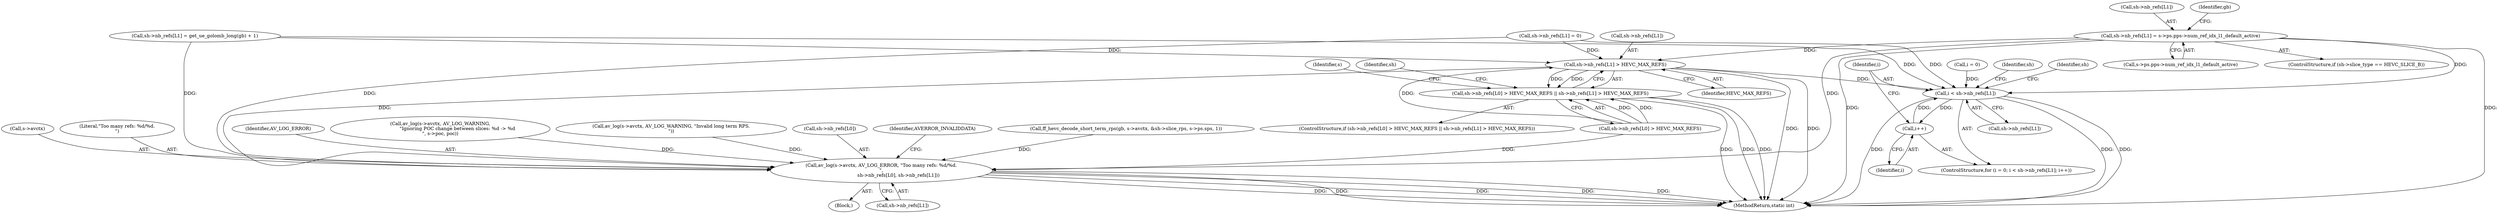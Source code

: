 digraph "0_FFmpeg_54655623a82632e7624714d7b2a3e039dc5faa7e_0@array" {
"1001136" [label="(Call,sh->nb_refs[L1] = s->ps.pps->num_ref_idx_l1_default_active)"];
"1001188" [label="(Call,sh->nb_refs[L1] > HEVC_MAX_REFS)"];
"1001180" [label="(Call,sh->nb_refs[L0] > HEVC_MAX_REFS || sh->nb_refs[L1] > HEVC_MAX_REFS)"];
"1001196" [label="(Call,av_log(s->avctx, AV_LOG_ERROR, \"Too many refs: %d/%d.\n\",\n                       sh->nb_refs[L0], sh->nb_refs[L1]))"];
"1001324" [label="(Call,i < sh->nb_refs[L1])"];
"1001331" [label="(Call,i++)"];
"1001195" [label="(Block,)"];
"1001142" [label="(Call,s->ps.pps->num_ref_idx_l1_default_active)"];
"1000799" [label="(Call,ff_hevc_decode_short_term_rps(gb, s->avctx, &sh->slice_rps, s->ps.sps, 1))"];
"1001324" [label="(Call,i < sh->nb_refs[L1])"];
"1001196" [label="(Call,av_log(s->avctx, AV_LOG_ERROR, \"Too many refs: %d/%d.\n\",\n                       sh->nb_refs[L0], sh->nb_refs[L1]))"];
"1001217" [label="(Identifier,sh)"];
"1001137" [label="(Call,sh->nb_refs[L1])"];
"1001331" [label="(Call,i++)"];
"1001326" [label="(Call,sh->nb_refs[L1])"];
"1001169" [label="(Call,sh->nb_refs[L1] = get_ue_golomb_long(gb) + 1)"];
"1001197" [label="(Call,s->avctx)"];
"1001201" [label="(Literal,\"Too many refs: %d/%d.\n\")"];
"1001200" [label="(Identifier,AV_LOG_ERROR)"];
"1000751" [label="(Call,av_log(s->avctx, AV_LOG_WARNING,\n                       \"Ignoring POC change between slices: %d -> %d\n\", s->poc, poc))"];
"1000910" [label="(Call,av_log(s->avctx, AV_LOG_WARNING, \"Invalid long term RPS.\n\"))"];
"1001202" [label="(Call,sh->nb_refs[L0])"];
"1001179" [label="(ControlStructure,if (sh->nb_refs[L0] > HEVC_MAX_REFS || sh->nb_refs[L1] > HEVC_MAX_REFS))"];
"1001198" [label="(Identifier,s)"];
"1001321" [label="(Call,i = 0)"];
"1001207" [label="(Call,sh->nb_refs[L1])"];
"1001194" [label="(Identifier,HEVC_MAX_REFS)"];
"1001348" [label="(Identifier,sh)"];
"1001096" [label="(Call,sh->nb_refs[L1] = 0)"];
"1001213" [label="(Identifier,AVERROR_INVALIDDATA)"];
"1001180" [label="(Call,sh->nb_refs[L0] > HEVC_MAX_REFS || sh->nb_refs[L1] > HEVC_MAX_REFS)"];
"1001151" [label="(Identifier,gb)"];
"1001337" [label="(Identifier,sh)"];
"1001320" [label="(ControlStructure,for (i = 0; i < sh->nb_refs[L1]; i++))"];
"1001181" [label="(Call,sh->nb_refs[L0] > HEVC_MAX_REFS)"];
"1001188" [label="(Call,sh->nb_refs[L1] > HEVC_MAX_REFS)"];
"1002212" [label="(MethodReturn,static int)"];
"1001189" [label="(Call,sh->nb_refs[L1])"];
"1001332" [label="(Identifier,i)"];
"1001136" [label="(Call,sh->nb_refs[L1] = s->ps.pps->num_ref_idx_l1_default_active)"];
"1001325" [label="(Identifier,i)"];
"1001130" [label="(ControlStructure,if (sh->slice_type == HEVC_SLICE_B))"];
"1001136" -> "1001130"  [label="AST: "];
"1001136" -> "1001142"  [label="CFG: "];
"1001137" -> "1001136"  [label="AST: "];
"1001142" -> "1001136"  [label="AST: "];
"1001151" -> "1001136"  [label="CFG: "];
"1001136" -> "1002212"  [label="DDG: "];
"1001136" -> "1002212"  [label="DDG: "];
"1001136" -> "1001188"  [label="DDG: "];
"1001136" -> "1001196"  [label="DDG: "];
"1001136" -> "1001324"  [label="DDG: "];
"1001188" -> "1001180"  [label="AST: "];
"1001188" -> "1001194"  [label="CFG: "];
"1001189" -> "1001188"  [label="AST: "];
"1001194" -> "1001188"  [label="AST: "];
"1001180" -> "1001188"  [label="CFG: "];
"1001188" -> "1002212"  [label="DDG: "];
"1001188" -> "1002212"  [label="DDG: "];
"1001188" -> "1001180"  [label="DDG: "];
"1001188" -> "1001180"  [label="DDG: "];
"1001169" -> "1001188"  [label="DDG: "];
"1001096" -> "1001188"  [label="DDG: "];
"1001181" -> "1001188"  [label="DDG: "];
"1001188" -> "1001196"  [label="DDG: "];
"1001188" -> "1001324"  [label="DDG: "];
"1001180" -> "1001179"  [label="AST: "];
"1001180" -> "1001181"  [label="CFG: "];
"1001181" -> "1001180"  [label="AST: "];
"1001198" -> "1001180"  [label="CFG: "];
"1001217" -> "1001180"  [label="CFG: "];
"1001180" -> "1002212"  [label="DDG: "];
"1001180" -> "1002212"  [label="DDG: "];
"1001180" -> "1002212"  [label="DDG: "];
"1001181" -> "1001180"  [label="DDG: "];
"1001181" -> "1001180"  [label="DDG: "];
"1001196" -> "1001195"  [label="AST: "];
"1001196" -> "1001207"  [label="CFG: "];
"1001197" -> "1001196"  [label="AST: "];
"1001200" -> "1001196"  [label="AST: "];
"1001201" -> "1001196"  [label="AST: "];
"1001202" -> "1001196"  [label="AST: "];
"1001207" -> "1001196"  [label="AST: "];
"1001213" -> "1001196"  [label="CFG: "];
"1001196" -> "1002212"  [label="DDG: "];
"1001196" -> "1002212"  [label="DDG: "];
"1001196" -> "1002212"  [label="DDG: "];
"1001196" -> "1002212"  [label="DDG: "];
"1001196" -> "1002212"  [label="DDG: "];
"1000910" -> "1001196"  [label="DDG: "];
"1000751" -> "1001196"  [label="DDG: "];
"1000799" -> "1001196"  [label="DDG: "];
"1001181" -> "1001196"  [label="DDG: "];
"1001169" -> "1001196"  [label="DDG: "];
"1001096" -> "1001196"  [label="DDG: "];
"1001324" -> "1001320"  [label="AST: "];
"1001324" -> "1001326"  [label="CFG: "];
"1001325" -> "1001324"  [label="AST: "];
"1001326" -> "1001324"  [label="AST: "];
"1001337" -> "1001324"  [label="CFG: "];
"1001348" -> "1001324"  [label="CFG: "];
"1001324" -> "1002212"  [label="DDG: "];
"1001324" -> "1002212"  [label="DDG: "];
"1001324" -> "1002212"  [label="DDG: "];
"1001331" -> "1001324"  [label="DDG: "];
"1001321" -> "1001324"  [label="DDG: "];
"1001169" -> "1001324"  [label="DDG: "];
"1001096" -> "1001324"  [label="DDG: "];
"1001324" -> "1001331"  [label="DDG: "];
"1001331" -> "1001320"  [label="AST: "];
"1001331" -> "1001332"  [label="CFG: "];
"1001332" -> "1001331"  [label="AST: "];
"1001325" -> "1001331"  [label="CFG: "];
}
